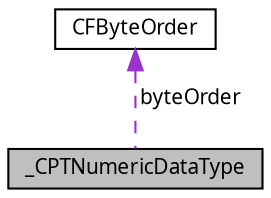 digraph "_CPTNumericDataType"
{
 // LATEX_PDF_SIZE
  bgcolor="transparent";
  edge [fontname="Lucinda Grande",fontsize="10",labelfontname="Lucinda Grande",labelfontsize="10"];
  node [fontname="Lucinda Grande",fontsize="10",shape=record];
  Node1 [label="_CPTNumericDataType",height=0.2,width=0.4,color="black", fillcolor="grey75", style="filled", fontcolor="black",tooltip="Structure that describes the encoding of numeric data samples."];
  Node2 -> Node1 [dir="back",color="darkorchid3",fontsize="10",style="dashed",label=" byteOrder" ,fontname="Lucinda Grande"];
  Node2 [label="CFByteOrder",height=0.2,width=0.4,color="black",URL="/Users/eskroch/Projects/Core Plot/documentation/doxygen/doxygen-cocoa-touch-tags.xml$https://developer.apple.com/library/ios/.html#documentation/corefoundation/Reference/CFByteOrderUtils/Reference/reference",tooltip=" "];
}
